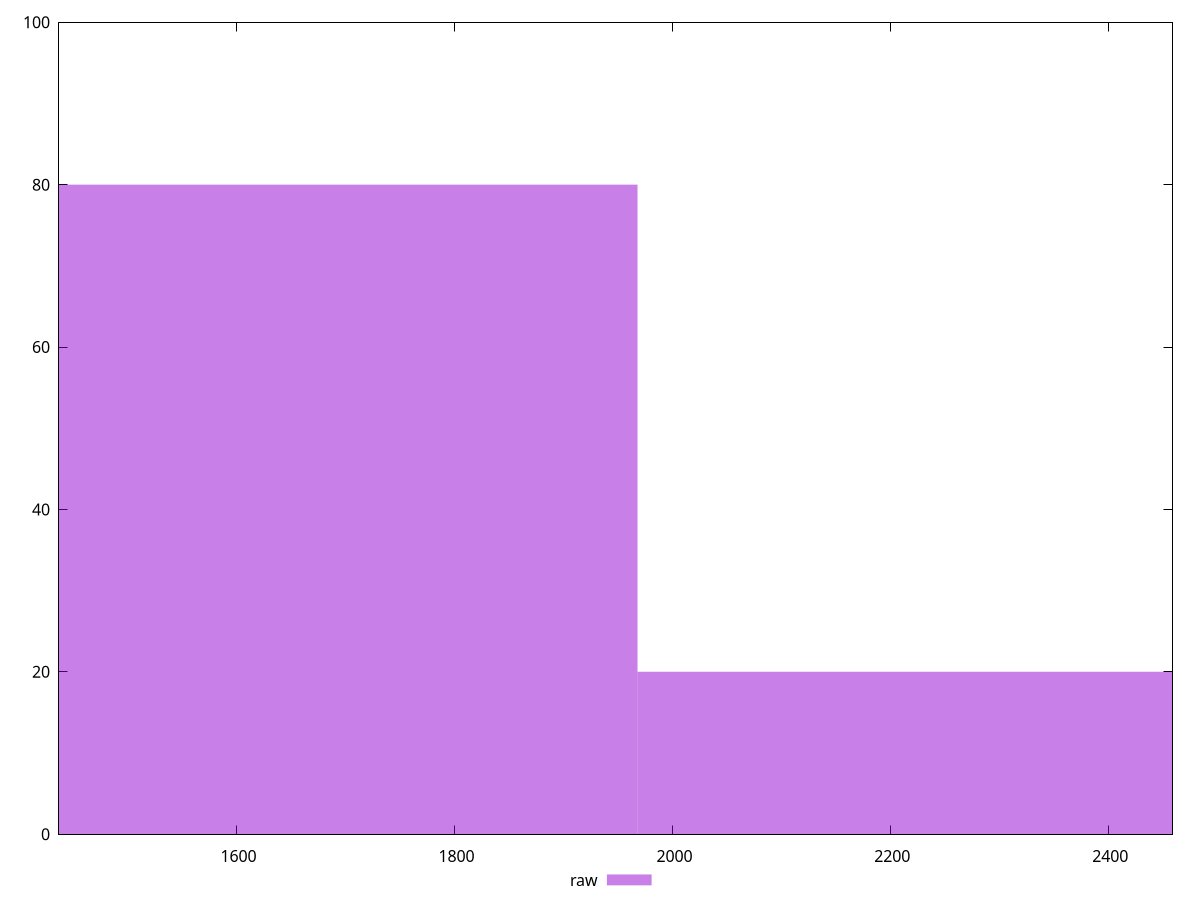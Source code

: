 reset

$raw <<EOF
2249.1142860798586 20
1686.8357145598939 80
EOF

set key outside below
set boxwidth 562.2785715199647
set xrange [1437:2459]
set yrange [0:100]
set trange [0:100]
set style fill transparent solid 0.5 noborder
set terminal svg size 640, 490 enhanced background rgb 'white'
set output "report_00015_2021-02-09T16-11-33.973Z/render-blocking-resources/samples/pages/raw/histogram.svg"

plot $raw title "raw" with boxes

reset
